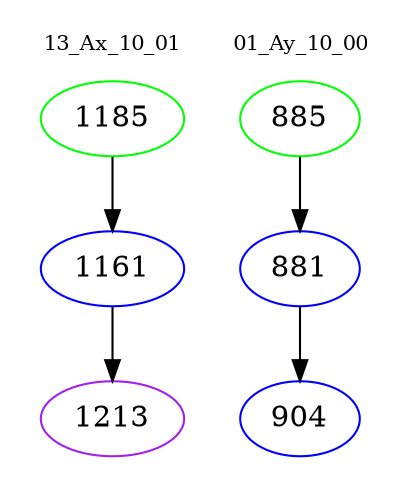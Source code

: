 digraph{
subgraph cluster_0 {
color = white
label = "13_Ax_10_01";
fontsize=10;
T0_1185 [label="1185", color="green"]
T0_1185 -> T0_1161 [color="black"]
T0_1161 [label="1161", color="blue"]
T0_1161 -> T0_1213 [color="black"]
T0_1213 [label="1213", color="purple"]
}
subgraph cluster_1 {
color = white
label = "01_Ay_10_00";
fontsize=10;
T1_885 [label="885", color="green"]
T1_885 -> T1_881 [color="black"]
T1_881 [label="881", color="blue"]
T1_881 -> T1_904 [color="black"]
T1_904 [label="904", color="blue"]
}
}
